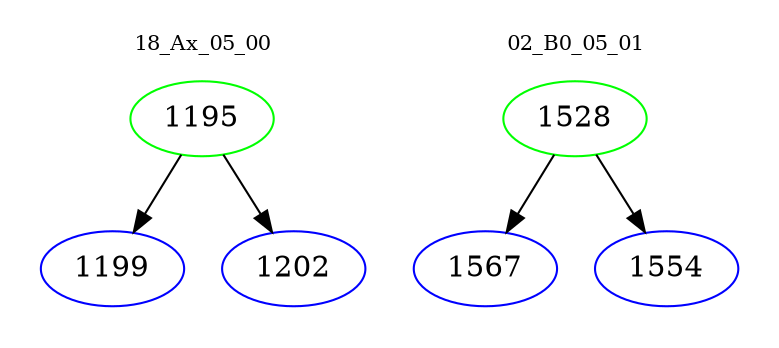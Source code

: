 digraph{
subgraph cluster_0 {
color = white
label = "18_Ax_05_00";
fontsize=10;
T0_1195 [label="1195", color="green"]
T0_1195 -> T0_1199 [color="black"]
T0_1199 [label="1199", color="blue"]
T0_1195 -> T0_1202 [color="black"]
T0_1202 [label="1202", color="blue"]
}
subgraph cluster_1 {
color = white
label = "02_B0_05_01";
fontsize=10;
T1_1528 [label="1528", color="green"]
T1_1528 -> T1_1567 [color="black"]
T1_1567 [label="1567", color="blue"]
T1_1528 -> T1_1554 [color="black"]
T1_1554 [label="1554", color="blue"]
}
}
